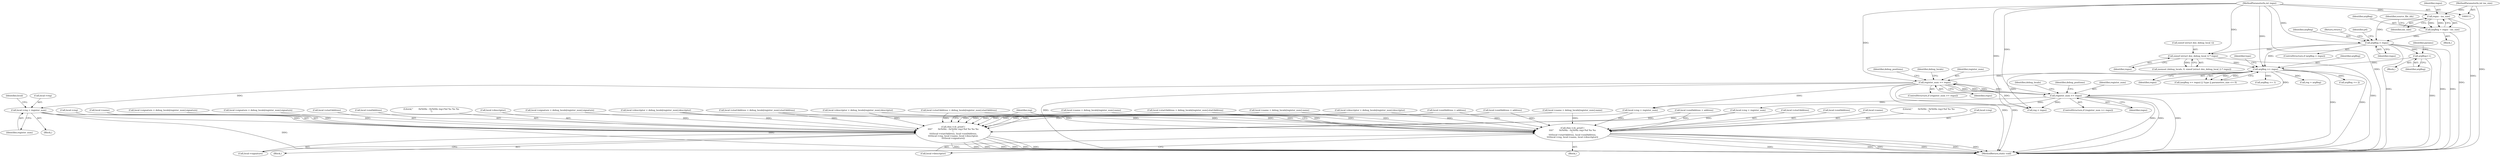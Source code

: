 digraph "0_radare2_ad55822430a03fe075221b543efb434567e9e431@pointer" {
"1000734" [label="(Call,local->reg = register_num)"];
"1000663" [label="(Call,register_num >= regsz)"];
"1000487" [label="(Call,register_num >= regsz)"];
"1000307" [label="(Call,argReg >= regsz)"];
"1000177" [label="(Call,argReg > regsz)"];
"1000155" [label="(Call,argReg = regsz - ins_size)"];
"1000157" [label="(Call,regsz - ins_size)"];
"1000121" [label="(MethodParameterIn,int regsz)"];
"1000118" [label="(MethodParameterIn,int ins_size)"];
"1000281" [label="(Call,argReg++)"];
"1000234" [label="(Call,sizeof (struct dex_debug_local_t) * regsz)"];
"1001073" [label="(Call,rbin->cb_printf (\n\t\t\t\t\"        0x%04x - 0x%04x reg=%d %s %s %s\n\",\n\t\t\t\tlocal->startAddress, local->endAddress,\n\t\t\t\tlocal->reg, local->name, local->descriptor,\n\t\t\t\tlocal->signature))"];
"1001095" [label="(Call,rbin->cb_printf (\n\t\t\t\t\"        0x%04x - 0x%04x reg=%d %s %s\n\",\n\t\t\t\tlocal->startAddress, local->endAddress,\n\t\t\t\tlocal->reg, local->name, local->descriptor))"];
"1001087" [label="(Call,local->descriptor)"];
"1001114" [label="(Identifier,reg)"];
"1000558" [label="(Call,local->reg = register_num)"];
"1001097" [label="(Call,local->startAddress)"];
"1000735" [label="(Call,local->reg)"];
"1001116" [label="(Call,reg < regsz)"];
"1000183" [label="(Identifier,p4)"];
"1000155" [label="(Call,argReg = regsz - ins_size)"];
"1000159" [label="(Identifier,ins_size)"];
"1000668" [label="(Identifier,debug_positions)"];
"1001073" [label="(Call,rbin->cb_printf (\n\t\t\t\t\"        0x%04x - 0x%04x reg=%d %s %s %s\n\",\n\t\t\t\tlocal->startAddress, local->endAddress,\n\t\t\t\tlocal->reg, local->name, local->descriptor,\n\t\t\t\tlocal->signature))"];
"1000831" [label="(Call,local->descriptor = debug_locals[register_num].descriptor)"];
"1000840" [label="(Call,local->startAddress = debug_locals[register_num].startAddress)"];
"1000351" [label="(Call,argReg += 2)"];
"1000309" [label="(Identifier,regsz)"];
"1000286" [label="(Identifier,params)"];
"1001075" [label="(Call,local->startAddress)"];
"1000711" [label="(Call,local->startAddress = debug_locals[register_num].startAddress)"];
"1000734" [label="(Call,local->reg = register_num)"];
"1000489" [label="(Identifier,regsz)"];
"1000176" [label="(ControlStructure,if (argReg > regsz))"];
"1000231" [label="(Call,memset (debug_locals, 0, sizeof (struct dex_debug_local_t) * regsz))"];
"1001090" [label="(Call,local->signature)"];
"1000739" [label="(Call,local->endAddress = address)"];
"1000118" [label="(MethodParameterIn,int ins_size)"];
"1000693" [label="(Call,local->name = debug_locals[register_num].name)"];
"1000662" [label="(ControlStructure,if (register_num >= regsz))"];
"1000563" [label="(Call,local->endAddress = address)"];
"1001081" [label="(Call,local->reg)"];
"1000306" [label="(Call,(argReg >= regsz) || !type || parameters_size <= 0)"];
"1001100" [label="(Call,local->endAddress)"];
"1000675" [label="(Identifier,debug_locals)"];
"1001084" [label="(Call,local->name)"];
"1000307" [label="(Call,argReg >= regsz)"];
"1000243" [label="(Block,)"];
"1000178" [label="(Identifier,argReg)"];
"1000849" [label="(Call,local->signature = debug_locals[register_num].signature)"];
"1000158" [label="(Identifier,regsz)"];
"1000526" [label="(Call,local->descriptor = debug_locals[register_num].descriptor)"];
"1001109" [label="(Call,local->descriptor)"];
"1001187" [label="(MethodReturn,static void)"];
"1001106" [label="(Call,local->name)"];
"1000499" [label="(Identifier,debug_locals)"];
"1000720" [label="(Call,local->signature = debug_locals[register_num].signature)"];
"1000123" [label="(Block,)"];
"1000492" [label="(Identifier,debug_positions)"];
"1000535" [label="(Call,local->startAddress = debug_locals[register_num].startAddress)"];
"1001096" [label="(Literal,\"        0x%04x - 0x%04x reg=%d %s %s\n\")"];
"1000235" [label="(Call,sizeof (struct dex_debug_local_t))"];
"1001103" [label="(Call,local->reg)"];
"1001078" [label="(Call,local->endAddress)"];
"1000237" [label="(Identifier,regsz)"];
"1000741" [label="(Identifier,local)"];
"1000162" [label="(Identifier,source_file_idx)"];
"1000177" [label="(Call,argReg > regsz)"];
"1000702" [label="(Call,local->descriptor = debug_locals[register_num].descriptor)"];
"1000282" [label="(Identifier,argReg)"];
"1000312" [label="(Identifier,type)"];
"1000234" [label="(Call,sizeof (struct dex_debug_local_t) * regsz)"];
"1000487" [label="(Call,register_num >= regsz)"];
"1000663" [label="(Call,register_num >= regsz)"];
"1000179" [label="(Identifier,regsz)"];
"1000308" [label="(Identifier,argReg)"];
"1000863" [label="(Call,local->reg = register_num)"];
"1000738" [label="(Identifier,register_num)"];
"1000664" [label="(Identifier,register_num)"];
"1000678" [label="(Block,)"];
"1000356" [label="(Call,argReg += 1)"];
"1000517" [label="(Call,local->name = debug_locals[register_num].name)"];
"1000121" [label="(MethodParameterIn,int regsz)"];
"1000281" [label="(Call,argReg++)"];
"1000181" [label="(Return,return;)"];
"1001095" [label="(Call,rbin->cb_printf (\n\t\t\t\t\"        0x%04x - 0x%04x reg=%d %s %s\n\",\n\t\t\t\tlocal->startAddress, local->endAddress,\n\t\t\t\tlocal->reg, local->name, local->descriptor))"];
"1000341" [label="(Call,reg = argReg)"];
"1000822" [label="(Call,local->name = debug_locals[register_num].name)"];
"1000665" [label="(Identifier,regsz)"];
"1001074" [label="(Literal,\"        0x%04x - 0x%04x reg=%d %s %s %s\n\")"];
"1001094" [label="(Block,)"];
"1000488" [label="(Identifier,register_num)"];
"1000486" [label="(ControlStructure,if (register_num >= regsz))"];
"1000868" [label="(Call,local->endAddress = address)"];
"1000157" [label="(Call,regsz - ins_size)"];
"1000156" [label="(Identifier,argReg)"];
"1000544" [label="(Call,local->signature = debug_locals[register_num].signature)"];
"1001072" [label="(Block,)"];
"1000734" -> "1000678"  [label="AST: "];
"1000734" -> "1000738"  [label="CFG: "];
"1000735" -> "1000734"  [label="AST: "];
"1000738" -> "1000734"  [label="AST: "];
"1000741" -> "1000734"  [label="CFG: "];
"1000734" -> "1001187"  [label="DDG: "];
"1000734" -> "1001187"  [label="DDG: "];
"1000663" -> "1000734"  [label="DDG: "];
"1000734" -> "1001073"  [label="DDG: "];
"1000734" -> "1001095"  [label="DDG: "];
"1000663" -> "1000662"  [label="AST: "];
"1000663" -> "1000665"  [label="CFG: "];
"1000664" -> "1000663"  [label="AST: "];
"1000665" -> "1000663"  [label="AST: "];
"1000668" -> "1000663"  [label="CFG: "];
"1000675" -> "1000663"  [label="CFG: "];
"1000663" -> "1001187"  [label="DDG: "];
"1000663" -> "1001187"  [label="DDG: "];
"1000663" -> "1001187"  [label="DDG: "];
"1000663" -> "1000487"  [label="DDG: "];
"1000663" -> "1000487"  [label="DDG: "];
"1000487" -> "1000663"  [label="DDG: "];
"1000487" -> "1000663"  [label="DDG: "];
"1000307" -> "1000663"  [label="DDG: "];
"1000121" -> "1000663"  [label="DDG: "];
"1000663" -> "1000863"  [label="DDG: "];
"1000663" -> "1001116"  [label="DDG: "];
"1000487" -> "1000486"  [label="AST: "];
"1000487" -> "1000489"  [label="CFG: "];
"1000488" -> "1000487"  [label="AST: "];
"1000489" -> "1000487"  [label="AST: "];
"1000492" -> "1000487"  [label="CFG: "];
"1000499" -> "1000487"  [label="CFG: "];
"1000487" -> "1001187"  [label="DDG: "];
"1000487" -> "1001187"  [label="DDG: "];
"1000487" -> "1001187"  [label="DDG: "];
"1000307" -> "1000487"  [label="DDG: "];
"1000121" -> "1000487"  [label="DDG: "];
"1000487" -> "1000558"  [label="DDG: "];
"1000487" -> "1000863"  [label="DDG: "];
"1000487" -> "1001116"  [label="DDG: "];
"1000307" -> "1000306"  [label="AST: "];
"1000307" -> "1000309"  [label="CFG: "];
"1000308" -> "1000307"  [label="AST: "];
"1000309" -> "1000307"  [label="AST: "];
"1000312" -> "1000307"  [label="CFG: "];
"1000306" -> "1000307"  [label="CFG: "];
"1000307" -> "1001187"  [label="DDG: "];
"1000307" -> "1001187"  [label="DDG: "];
"1000307" -> "1000306"  [label="DDG: "];
"1000307" -> "1000306"  [label="DDG: "];
"1000177" -> "1000307"  [label="DDG: "];
"1000281" -> "1000307"  [label="DDG: "];
"1000234" -> "1000307"  [label="DDG: "];
"1000121" -> "1000307"  [label="DDG: "];
"1000307" -> "1000341"  [label="DDG: "];
"1000307" -> "1000351"  [label="DDG: "];
"1000307" -> "1000356"  [label="DDG: "];
"1000307" -> "1001116"  [label="DDG: "];
"1000177" -> "1000176"  [label="AST: "];
"1000177" -> "1000179"  [label="CFG: "];
"1000178" -> "1000177"  [label="AST: "];
"1000179" -> "1000177"  [label="AST: "];
"1000181" -> "1000177"  [label="CFG: "];
"1000183" -> "1000177"  [label="CFG: "];
"1000177" -> "1001187"  [label="DDG: "];
"1000177" -> "1001187"  [label="DDG: "];
"1000177" -> "1001187"  [label="DDG: "];
"1000155" -> "1000177"  [label="DDG: "];
"1000157" -> "1000177"  [label="DDG: "];
"1000121" -> "1000177"  [label="DDG: "];
"1000177" -> "1000234"  [label="DDG: "];
"1000177" -> "1000281"  [label="DDG: "];
"1000155" -> "1000123"  [label="AST: "];
"1000155" -> "1000157"  [label="CFG: "];
"1000156" -> "1000155"  [label="AST: "];
"1000157" -> "1000155"  [label="AST: "];
"1000162" -> "1000155"  [label="CFG: "];
"1000155" -> "1001187"  [label="DDG: "];
"1000157" -> "1000155"  [label="DDG: "];
"1000157" -> "1000155"  [label="DDG: "];
"1000157" -> "1000159"  [label="CFG: "];
"1000158" -> "1000157"  [label="AST: "];
"1000159" -> "1000157"  [label="AST: "];
"1000157" -> "1001187"  [label="DDG: "];
"1000121" -> "1000157"  [label="DDG: "];
"1000118" -> "1000157"  [label="DDG: "];
"1000121" -> "1000111"  [label="AST: "];
"1000121" -> "1001187"  [label="DDG: "];
"1000121" -> "1000234"  [label="DDG: "];
"1000121" -> "1001116"  [label="DDG: "];
"1000118" -> "1000111"  [label="AST: "];
"1000118" -> "1001187"  [label="DDG: "];
"1000281" -> "1000243"  [label="AST: "];
"1000281" -> "1000282"  [label="CFG: "];
"1000282" -> "1000281"  [label="AST: "];
"1000286" -> "1000281"  [label="CFG: "];
"1000281" -> "1001187"  [label="DDG: "];
"1000234" -> "1000231"  [label="AST: "];
"1000234" -> "1000237"  [label="CFG: "];
"1000235" -> "1000234"  [label="AST: "];
"1000237" -> "1000234"  [label="AST: "];
"1000231" -> "1000234"  [label="CFG: "];
"1000234" -> "1001187"  [label="DDG: "];
"1000234" -> "1000231"  [label="DDG: "];
"1001073" -> "1001072"  [label="AST: "];
"1001073" -> "1001090"  [label="CFG: "];
"1001074" -> "1001073"  [label="AST: "];
"1001075" -> "1001073"  [label="AST: "];
"1001078" -> "1001073"  [label="AST: "];
"1001081" -> "1001073"  [label="AST: "];
"1001084" -> "1001073"  [label="AST: "];
"1001087" -> "1001073"  [label="AST: "];
"1001090" -> "1001073"  [label="AST: "];
"1001114" -> "1001073"  [label="CFG: "];
"1001073" -> "1001187"  [label="DDG: "];
"1001073" -> "1001187"  [label="DDG: "];
"1001073" -> "1001187"  [label="DDG: "];
"1001073" -> "1001187"  [label="DDG: "];
"1001073" -> "1001187"  [label="DDG: "];
"1001073" -> "1001187"  [label="DDG: "];
"1001073" -> "1001187"  [label="DDG: "];
"1000711" -> "1001073"  [label="DDG: "];
"1000535" -> "1001073"  [label="DDG: "];
"1000840" -> "1001073"  [label="DDG: "];
"1000739" -> "1001073"  [label="DDG: "];
"1000563" -> "1001073"  [label="DDG: "];
"1000868" -> "1001073"  [label="DDG: "];
"1000863" -> "1001073"  [label="DDG: "];
"1000558" -> "1001073"  [label="DDG: "];
"1000822" -> "1001073"  [label="DDG: "];
"1000517" -> "1001073"  [label="DDG: "];
"1000693" -> "1001073"  [label="DDG: "];
"1000831" -> "1001073"  [label="DDG: "];
"1000526" -> "1001073"  [label="DDG: "];
"1000702" -> "1001073"  [label="DDG: "];
"1000849" -> "1001073"  [label="DDG: "];
"1000720" -> "1001073"  [label="DDG: "];
"1000544" -> "1001073"  [label="DDG: "];
"1001095" -> "1001094"  [label="AST: "];
"1001095" -> "1001109"  [label="CFG: "];
"1001096" -> "1001095"  [label="AST: "];
"1001097" -> "1001095"  [label="AST: "];
"1001100" -> "1001095"  [label="AST: "];
"1001103" -> "1001095"  [label="AST: "];
"1001106" -> "1001095"  [label="AST: "];
"1001109" -> "1001095"  [label="AST: "];
"1001114" -> "1001095"  [label="CFG: "];
"1001095" -> "1001187"  [label="DDG: "];
"1001095" -> "1001187"  [label="DDG: "];
"1001095" -> "1001187"  [label="DDG: "];
"1001095" -> "1001187"  [label="DDG: "];
"1001095" -> "1001187"  [label="DDG: "];
"1001095" -> "1001187"  [label="DDG: "];
"1000711" -> "1001095"  [label="DDG: "];
"1000535" -> "1001095"  [label="DDG: "];
"1000840" -> "1001095"  [label="DDG: "];
"1000739" -> "1001095"  [label="DDG: "];
"1000563" -> "1001095"  [label="DDG: "];
"1000868" -> "1001095"  [label="DDG: "];
"1000863" -> "1001095"  [label="DDG: "];
"1000558" -> "1001095"  [label="DDG: "];
"1000822" -> "1001095"  [label="DDG: "];
"1000517" -> "1001095"  [label="DDG: "];
"1000693" -> "1001095"  [label="DDG: "];
"1000831" -> "1001095"  [label="DDG: "];
"1000526" -> "1001095"  [label="DDG: "];
"1000702" -> "1001095"  [label="DDG: "];
}
